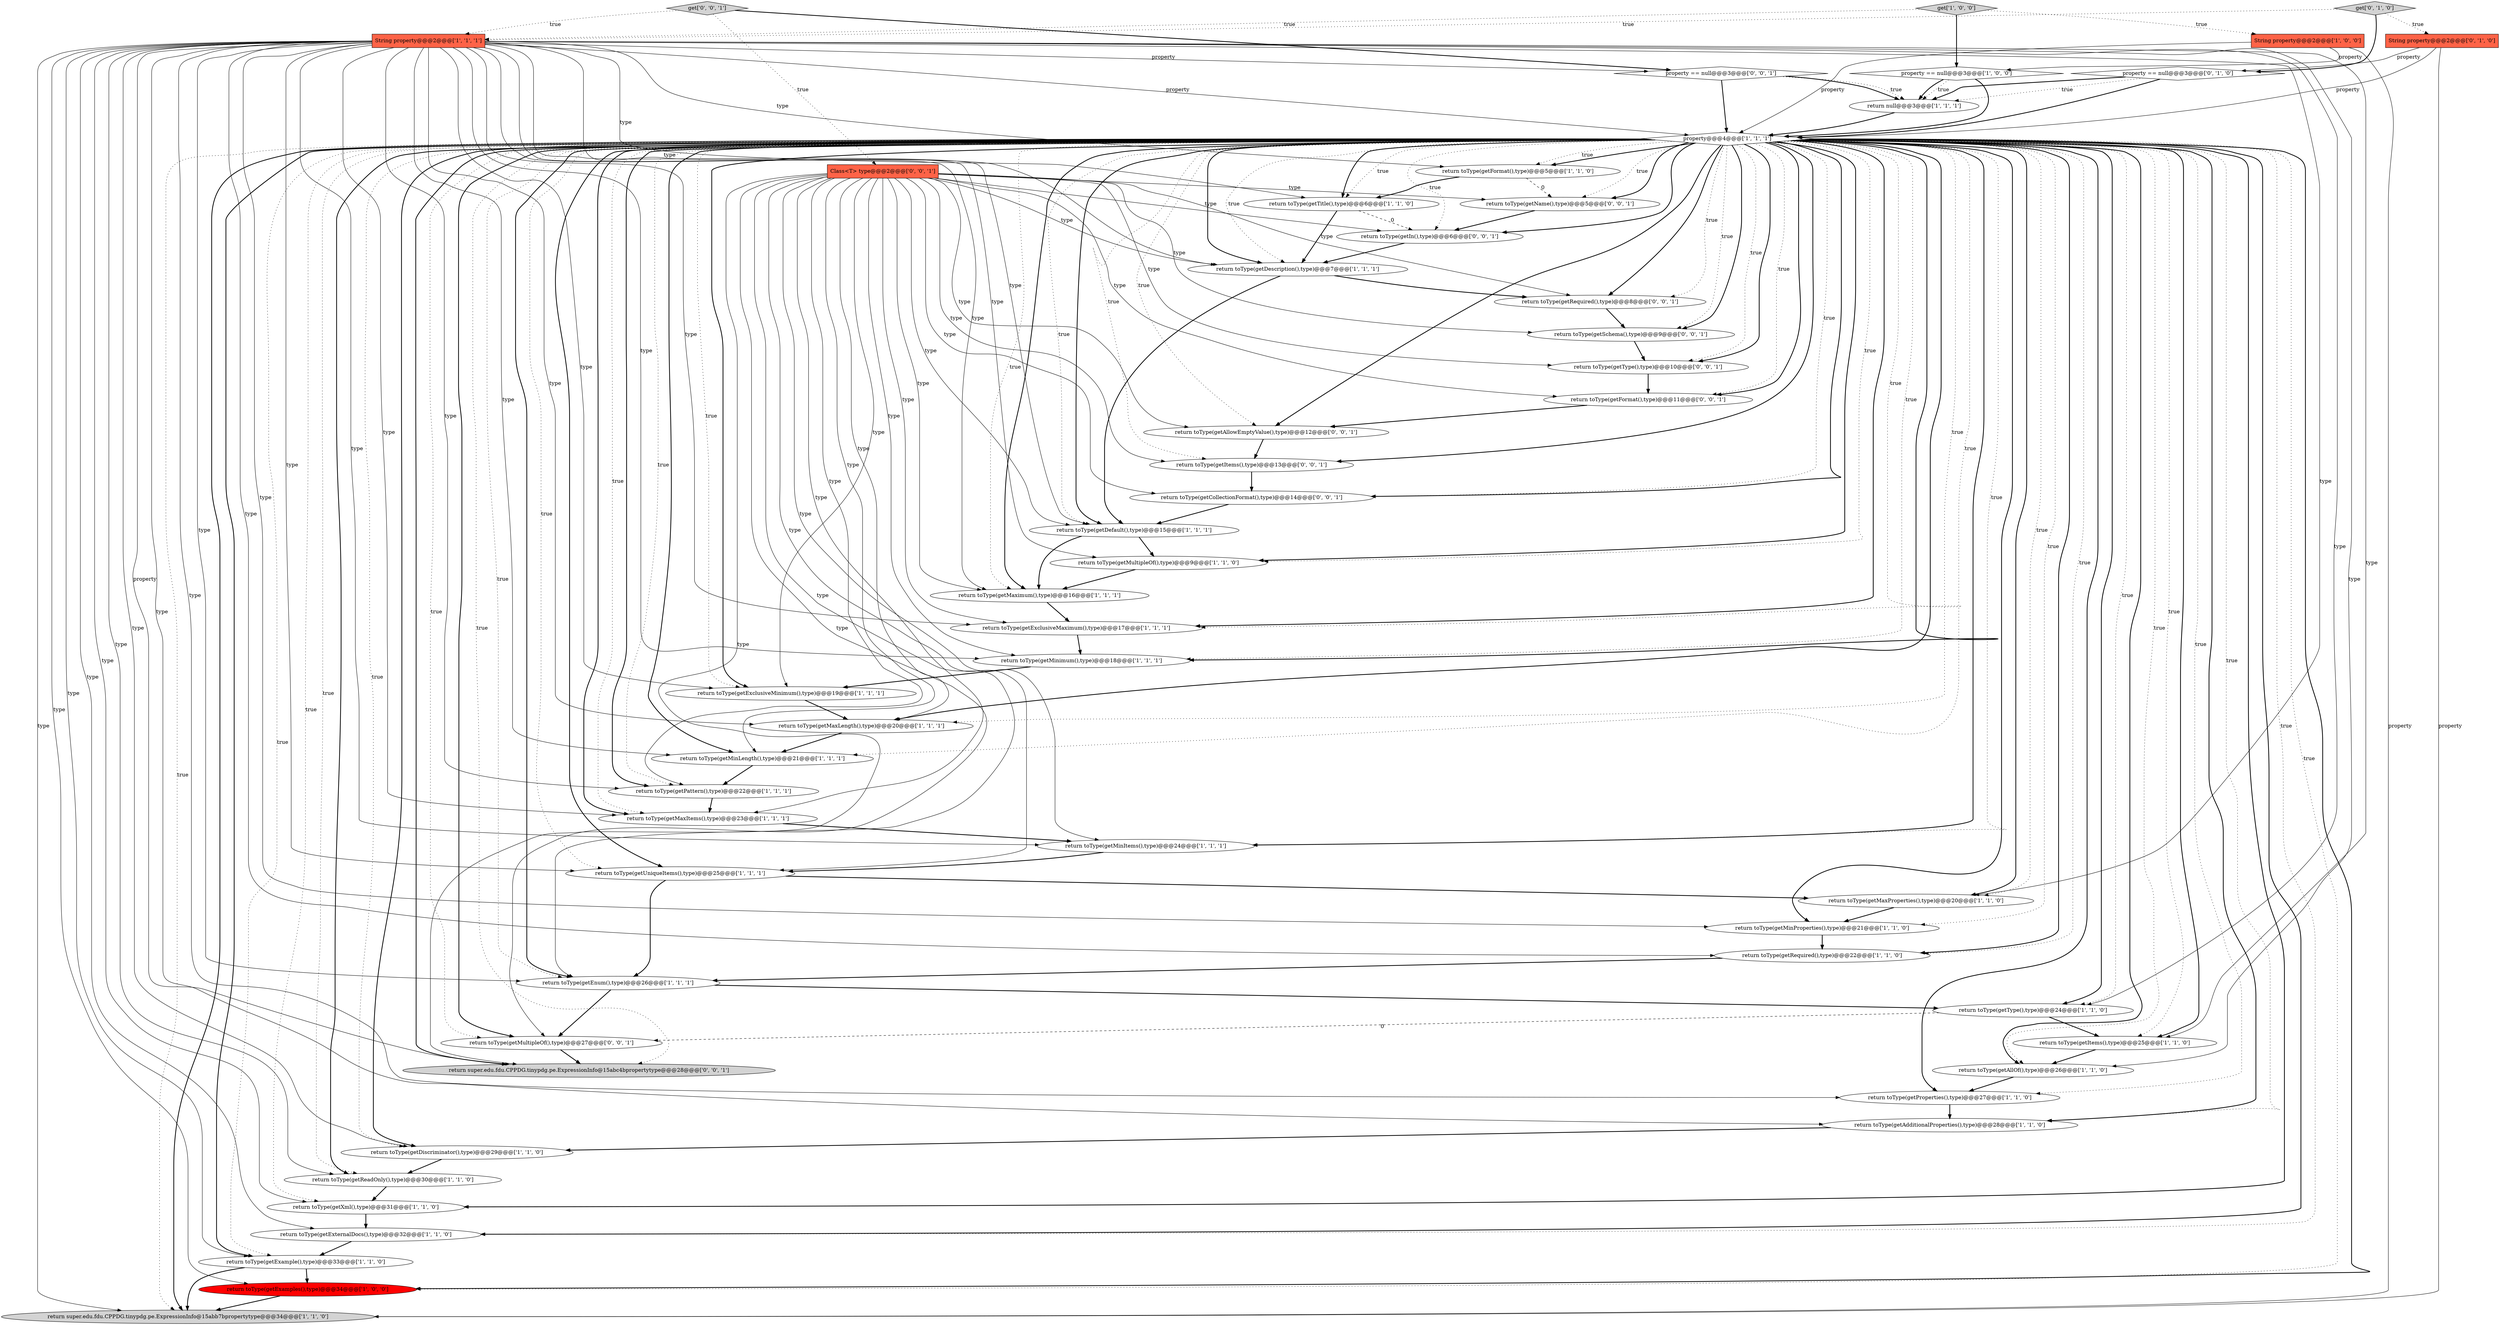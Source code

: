 digraph {
18 [style = filled, label = "return toType(getMaximum(),type)@@@16@@@['1', '1', '1']", fillcolor = white, shape = ellipse image = "AAA0AAABBB1BBB"];
42 [style = filled, label = "return toType(getType(),type)@@@10@@@['0', '0', '1']", fillcolor = white, shape = ellipse image = "AAA0AAABBB3BBB"];
17 [style = filled, label = "return toType(getTitle(),type)@@@6@@@['1', '1', '0']", fillcolor = white, shape = ellipse image = "AAA0AAABBB1BBB"];
7 [style = filled, label = "return toType(getMultipleOf(),type)@@@9@@@['1', '1', '0']", fillcolor = white, shape = ellipse image = "AAA0AAABBB1BBB"];
16 [style = filled, label = "return toType(getDescription(),type)@@@7@@@['1', '1', '1']", fillcolor = white, shape = ellipse image = "AAA0AAABBB1BBB"];
53 [style = filled, label = "return super.edu.fdu.CPPDG.tinypdg.pe.ExpressionInfo@15abc4bpropertytype@@@28@@@['0', '0', '1']", fillcolor = lightgray, shape = ellipse image = "AAA0AAABBB3BBB"];
47 [style = filled, label = "get['0', '0', '1']", fillcolor = lightgray, shape = diamond image = "AAA0AAABBB3BBB"];
0 [style = filled, label = "return toType(getType(),type)@@@24@@@['1', '1', '0']", fillcolor = white, shape = ellipse image = "AAA0AAABBB1BBB"];
8 [style = filled, label = "return toType(getMinItems(),type)@@@24@@@['1', '1', '1']", fillcolor = white, shape = ellipse image = "AAA0AAABBB1BBB"];
5 [style = filled, label = "return toType(getExclusiveMinimum(),type)@@@19@@@['1', '1', '1']", fillcolor = white, shape = ellipse image = "AAA0AAABBB1BBB"];
4 [style = filled, label = "return toType(getXml(),type)@@@31@@@['1', '1', '0']", fillcolor = white, shape = ellipse image = "AAA0AAABBB1BBB"];
23 [style = filled, label = "return toType(getUniqueItems(),type)@@@25@@@['1', '1', '1']", fillcolor = white, shape = ellipse image = "AAA0AAABBB1BBB"];
49 [style = filled, label = "return toType(getRequired(),type)@@@8@@@['0', '0', '1']", fillcolor = white, shape = ellipse image = "AAA0AAABBB3BBB"];
29 [style = filled, label = "return toType(getReadOnly(),type)@@@30@@@['1', '1', '0']", fillcolor = white, shape = ellipse image = "AAA0AAABBB1BBB"];
50 [style = filled, label = "return toType(getItems(),type)@@@13@@@['0', '0', '1']", fillcolor = white, shape = ellipse image = "AAA0AAABBB3BBB"];
30 [style = filled, label = "return toType(getExample(),type)@@@33@@@['1', '1', '0']", fillcolor = white, shape = ellipse image = "AAA0AAABBB1BBB"];
3 [style = filled, label = "return toType(getEnum(),type)@@@26@@@['1', '1', '1']", fillcolor = white, shape = ellipse image = "AAA0AAABBB1BBB"];
1 [style = filled, label = "return toType(getMinimum(),type)@@@18@@@['1', '1', '1']", fillcolor = white, shape = ellipse image = "AAA0AAABBB1BBB"];
2 [style = filled, label = "return toType(getMaxLength(),type)@@@20@@@['1', '1', '1']", fillcolor = white, shape = ellipse image = "AAA0AAABBB1BBB"];
15 [style = filled, label = "property == null@@@3@@@['1', '0', '0']", fillcolor = white, shape = diamond image = "AAA0AAABBB1BBB"];
36 [style = filled, label = "return toType(getAdditionalProperties(),type)@@@28@@@['1', '1', '0']", fillcolor = white, shape = ellipse image = "AAA0AAABBB1BBB"];
27 [style = filled, label = "String property@@@2@@@['1', '1', '1']", fillcolor = tomato, shape = box image = "AAA0AAABBB1BBB"];
43 [style = filled, label = "property == null@@@3@@@['0', '0', '1']", fillcolor = white, shape = diamond image = "AAA0AAABBB3BBB"];
51 [style = filled, label = "return toType(getMultipleOf(),type)@@@27@@@['0', '0', '1']", fillcolor = white, shape = ellipse image = "AAA0AAABBB3BBB"];
52 [style = filled, label = "return toType(getIn(),type)@@@6@@@['0', '0', '1']", fillcolor = white, shape = ellipse image = "AAA0AAABBB3BBB"];
20 [style = filled, label = "return toType(getMaxProperties(),type)@@@20@@@['1', '1', '0']", fillcolor = white, shape = ellipse image = "AAA0AAABBB1BBB"];
39 [style = filled, label = "get['0', '1', '0']", fillcolor = lightgray, shape = diamond image = "AAA0AAABBB2BBB"];
9 [style = filled, label = "return toType(getRequired(),type)@@@22@@@['1', '1', '0']", fillcolor = white, shape = ellipse image = "AAA0AAABBB1BBB"];
35 [style = filled, label = "return toType(getDefault(),type)@@@15@@@['1', '1', '1']", fillcolor = white, shape = ellipse image = "AAA0AAABBB1BBB"];
22 [style = filled, label = "String property@@@2@@@['1', '0', '0']", fillcolor = tomato, shape = box image = "AAA0AAABBB1BBB"];
21 [style = filled, label = "return toType(getProperties(),type)@@@27@@@['1', '1', '0']", fillcolor = white, shape = ellipse image = "AAA0AAABBB1BBB"];
12 [style = filled, label = "return toType(getAllOf(),type)@@@26@@@['1', '1', '0']", fillcolor = white, shape = ellipse image = "AAA0AAABBB1BBB"];
41 [style = filled, label = "return toType(getFormat(),type)@@@11@@@['0', '0', '1']", fillcolor = white, shape = ellipse image = "AAA0AAABBB3BBB"];
38 [style = filled, label = "String property@@@2@@@['0', '1', '0']", fillcolor = tomato, shape = box image = "AAA0AAABBB2BBB"];
48 [style = filled, label = "Class<T> type@@@2@@@['0', '0', '1']", fillcolor = tomato, shape = box image = "AAA0AAABBB3BBB"];
44 [style = filled, label = "return toType(getAllowEmptyValue(),type)@@@12@@@['0', '0', '1']", fillcolor = white, shape = ellipse image = "AAA0AAABBB3BBB"];
19 [style = filled, label = "return toType(getMinProperties(),type)@@@21@@@['1', '1', '0']", fillcolor = white, shape = ellipse image = "AAA0AAABBB1BBB"];
11 [style = filled, label = "return toType(getExamples(),type)@@@34@@@['1', '0', '0']", fillcolor = red, shape = ellipse image = "AAA1AAABBB1BBB"];
10 [style = filled, label = "return toType(getExclusiveMaximum(),type)@@@17@@@['1', '1', '1']", fillcolor = white, shape = ellipse image = "AAA0AAABBB1BBB"];
26 [style = filled, label = "return toType(getMinLength(),type)@@@21@@@['1', '1', '1']", fillcolor = white, shape = ellipse image = "AAA0AAABBB1BBB"];
24 [style = filled, label = "return toType(getDiscriminator(),type)@@@29@@@['1', '1', '0']", fillcolor = white, shape = ellipse image = "AAA0AAABBB1BBB"];
34 [style = filled, label = "return toType(getExternalDocs(),type)@@@32@@@['1', '1', '0']", fillcolor = white, shape = ellipse image = "AAA0AAABBB1BBB"];
45 [style = filled, label = "return toType(getSchema(),type)@@@9@@@['0', '0', '1']", fillcolor = white, shape = ellipse image = "AAA0AAABBB3BBB"];
14 [style = filled, label = "property@@@4@@@['1', '1', '1']", fillcolor = white, shape = diamond image = "AAA0AAABBB1BBB"];
32 [style = filled, label = "return super.edu.fdu.CPPDG.tinypdg.pe.ExpressionInfo@15abb7bpropertytype@@@34@@@['1', '1', '0']", fillcolor = lightgray, shape = ellipse image = "AAA0AAABBB1BBB"];
31 [style = filled, label = "get['1', '0', '0']", fillcolor = lightgray, shape = diamond image = "AAA0AAABBB1BBB"];
33 [style = filled, label = "return null@@@3@@@['1', '1', '1']", fillcolor = white, shape = ellipse image = "AAA0AAABBB1BBB"];
37 [style = filled, label = "property == null@@@3@@@['0', '1', '0']", fillcolor = white, shape = diamond image = "AAA0AAABBB2BBB"];
46 [style = filled, label = "return toType(getName(),type)@@@5@@@['0', '0', '1']", fillcolor = white, shape = ellipse image = "AAA0AAABBB3BBB"];
40 [style = filled, label = "return toType(getCollectionFormat(),type)@@@14@@@['0', '0', '1']", fillcolor = white, shape = ellipse image = "AAA0AAABBB3BBB"];
28 [style = filled, label = "return toType(getMaxItems(),type)@@@23@@@['1', '1', '1']", fillcolor = white, shape = ellipse image = "AAA0AAABBB1BBB"];
13 [style = filled, label = "return toType(getFormat(),type)@@@5@@@['1', '1', '0']", fillcolor = white, shape = ellipse image = "AAA0AAABBB1BBB"];
25 [style = filled, label = "return toType(getPattern(),type)@@@22@@@['1', '1', '1']", fillcolor = white, shape = ellipse image = "AAA0AAABBB1BBB"];
6 [style = filled, label = "return toType(getItems(),type)@@@25@@@['1', '1', '0']", fillcolor = white, shape = ellipse image = "AAA0AAABBB1BBB"];
1->5 [style = bold, label=""];
27->21 [style = solid, label="type"];
27->12 [style = solid, label="type"];
14->3 [style = bold, label=""];
14->42 [style = dotted, label="true"];
27->3 [style = solid, label="type"];
14->24 [style = bold, label=""];
14->32 [style = dotted, label="true"];
2->26 [style = bold, label=""];
14->25 [style = bold, label=""];
14->19 [style = dotted, label="true"];
42->41 [style = bold, label=""];
14->0 [style = dotted, label="true"];
14->35 [style = bold, label=""];
14->26 [style = dotted, label="true"];
14->45 [style = dotted, label="true"];
14->17 [style = bold, label=""];
14->28 [style = bold, label=""];
51->53 [style = bold, label=""];
27->26 [style = solid, label="type"];
15->33 [style = dotted, label="true"];
14->53 [style = dotted, label="true"];
17->52 [style = dashed, label="0"];
22->32 [style = solid, label="property"];
14->51 [style = dotted, label="true"];
14->41 [style = dotted, label="true"];
14->7 [style = bold, label=""];
27->24 [style = solid, label="type"];
13->46 [style = dashed, label="0"];
14->44 [style = dotted, label="true"];
13->17 [style = bold, label=""];
30->11 [style = bold, label=""];
14->21 [style = dotted, label="true"];
36->24 [style = bold, label=""];
21->36 [style = bold, label=""];
19->9 [style = bold, label=""];
16->49 [style = bold, label=""];
14->46 [style = bold, label=""];
14->7 [style = dotted, label="true"];
31->27 [style = dotted, label="true"];
0->51 [style = dashed, label="0"];
14->3 [style = dotted, label="true"];
45->42 [style = bold, label=""];
27->6 [style = solid, label="type"];
38->14 [style = solid, label="property"];
14->11 [style = dotted, label="true"];
14->9 [style = bold, label=""];
27->2 [style = solid, label="type"];
37->33 [style = bold, label=""];
14->11 [style = bold, label=""];
14->18 [style = dotted, label="true"];
35->7 [style = bold, label=""];
17->16 [style = bold, label=""];
14->20 [style = bold, label=""];
48->45 [style = solid, label="type"];
14->16 [style = bold, label=""];
48->25 [style = solid, label="type"];
14->2 [style = dotted, label="true"];
31->22 [style = dotted, label="true"];
25->28 [style = bold, label=""];
48->35 [style = solid, label="type"];
35->18 [style = bold, label=""];
14->30 [style = bold, label=""];
14->12 [style = dotted, label="true"];
8->23 [style = bold, label=""];
48->49 [style = solid, label="type"];
14->24 [style = dotted, label="true"];
12->21 [style = bold, label=""];
27->4 [style = solid, label="type"];
48->10 [style = solid, label="type"];
27->17 [style = solid, label="type"];
14->52 [style = dotted, label="true"];
27->23 [style = solid, label="type"];
14->10 [style = bold, label=""];
44->50 [style = bold, label=""];
23->3 [style = bold, label=""];
47->43 [style = bold, label=""];
3->51 [style = bold, label=""];
3->0 [style = bold, label=""];
27->16 [style = solid, label="type"];
48->5 [style = solid, label="type"];
27->25 [style = solid, label="type"];
48->53 [style = solid, label="type"];
48->46 [style = solid, label="type"];
48->28 [style = solid, label="type"];
39->27 [style = dotted, label="true"];
27->29 [style = solid, label="type"];
48->23 [style = solid, label="type"];
48->51 [style = solid, label="type"];
14->25 [style = dotted, label="true"];
43->33 [style = bold, label=""];
38->32 [style = solid, label="property"];
22->15 [style = solid, label="property"];
14->52 [style = bold, label=""];
14->18 [style = bold, label=""];
27->18 [style = solid, label="type"];
14->8 [style = bold, label=""];
14->34 [style = dotted, label="true"];
14->1 [style = dotted, label="true"];
14->4 [style = dotted, label="true"];
10->1 [style = bold, label=""];
48->8 [style = solid, label="type"];
20->19 [style = bold, label=""];
48->16 [style = solid, label="type"];
48->1 [style = solid, label="type"];
27->28 [style = solid, label="type"];
14->6 [style = bold, label=""];
14->21 [style = bold, label=""];
27->13 [style = solid, label="type"];
15->33 [style = bold, label=""];
14->4 [style = bold, label=""];
14->36 [style = bold, label=""];
39->37 [style = bold, label=""];
27->43 [style = solid, label="property"];
49->45 [style = bold, label=""];
23->20 [style = bold, label=""];
27->8 [style = solid, label="type"];
47->48 [style = dotted, label="true"];
40->35 [style = bold, label=""];
38->37 [style = solid, label="property"];
15->14 [style = bold, label=""];
27->34 [style = solid, label="type"];
27->20 [style = solid, label="type"];
48->3 [style = solid, label="type"];
14->42 [style = bold, label=""];
48->42 [style = solid, label="type"];
14->23 [style = dotted, label="true"];
14->19 [style = bold, label=""];
11->32 [style = bold, label=""];
30->32 [style = bold, label=""];
27->10 [style = solid, label="type"];
27->9 [style = solid, label="type"];
27->36 [style = solid, label="type"];
14->40 [style = dotted, label="true"];
14->16 [style = dotted, label="true"];
14->17 [style = dotted, label="true"];
14->30 [style = dotted, label="true"];
14->5 [style = dotted, label="true"];
14->23 [style = bold, label=""];
18->10 [style = bold, label=""];
43->14 [style = bold, label=""];
48->44 [style = solid, label="type"];
14->28 [style = dotted, label="true"];
52->16 [style = bold, label=""];
28->8 [style = bold, label=""];
43->33 [style = dotted, label="true"];
14->8 [style = dotted, label="true"];
14->29 [style = bold, label=""];
7->18 [style = bold, label=""];
14->50 [style = bold, label=""];
9->3 [style = bold, label=""];
14->2 [style = bold, label=""];
27->7 [style = solid, label="type"];
27->30 [style = solid, label="type"];
14->13 [style = bold, label=""];
14->49 [style = dotted, label="true"];
14->32 [style = bold, label=""];
14->53 [style = bold, label=""];
27->5 [style = solid, label="type"];
14->41 [style = bold, label=""];
4->34 [style = bold, label=""];
14->5 [style = bold, label=""];
14->6 [style = dotted, label="true"];
6->12 [style = bold, label=""];
27->32 [style = solid, label="type"];
48->52 [style = solid, label="type"];
37->33 [style = dotted, label="true"];
33->14 [style = bold, label=""];
29->4 [style = bold, label=""];
48->26 [style = solid, label="type"];
14->49 [style = bold, label=""];
14->50 [style = dotted, label="true"];
0->6 [style = bold, label=""];
39->38 [style = dotted, label="true"];
26->25 [style = bold, label=""];
14->51 [style = bold, label=""];
14->34 [style = bold, label=""];
47->27 [style = dotted, label="true"];
24->29 [style = bold, label=""];
14->45 [style = bold, label=""];
46->52 [style = bold, label=""];
14->44 [style = bold, label=""];
31->15 [style = bold, label=""];
34->30 [style = bold, label=""];
14->10 [style = dotted, label="true"];
14->13 [style = dotted, label="true"];
48->50 [style = solid, label="type"];
14->36 [style = dotted, label="true"];
14->1 [style = bold, label=""];
48->18 [style = solid, label="type"];
14->20 [style = dotted, label="true"];
14->26 [style = bold, label=""];
27->14 [style = solid, label="property"];
37->14 [style = bold, label=""];
5->2 [style = bold, label=""];
27->35 [style = solid, label="type"];
14->46 [style = dotted, label="true"];
14->0 [style = bold, label=""];
22->14 [style = solid, label="property"];
48->40 [style = solid, label="type"];
48->41 [style = solid, label="type"];
14->12 [style = bold, label=""];
48->2 [style = solid, label="type"];
50->40 [style = bold, label=""];
27->19 [style = solid, label="type"];
27->53 [style = solid, label="property"];
14->29 [style = dotted, label="true"];
27->0 [style = solid, label="type"];
14->9 [style = dotted, label="true"];
14->35 [style = dotted, label="true"];
16->35 [style = bold, label=""];
27->1 [style = solid, label="type"];
41->44 [style = bold, label=""];
14->40 [style = bold, label=""];
27->11 [style = solid, label="type"];
}
